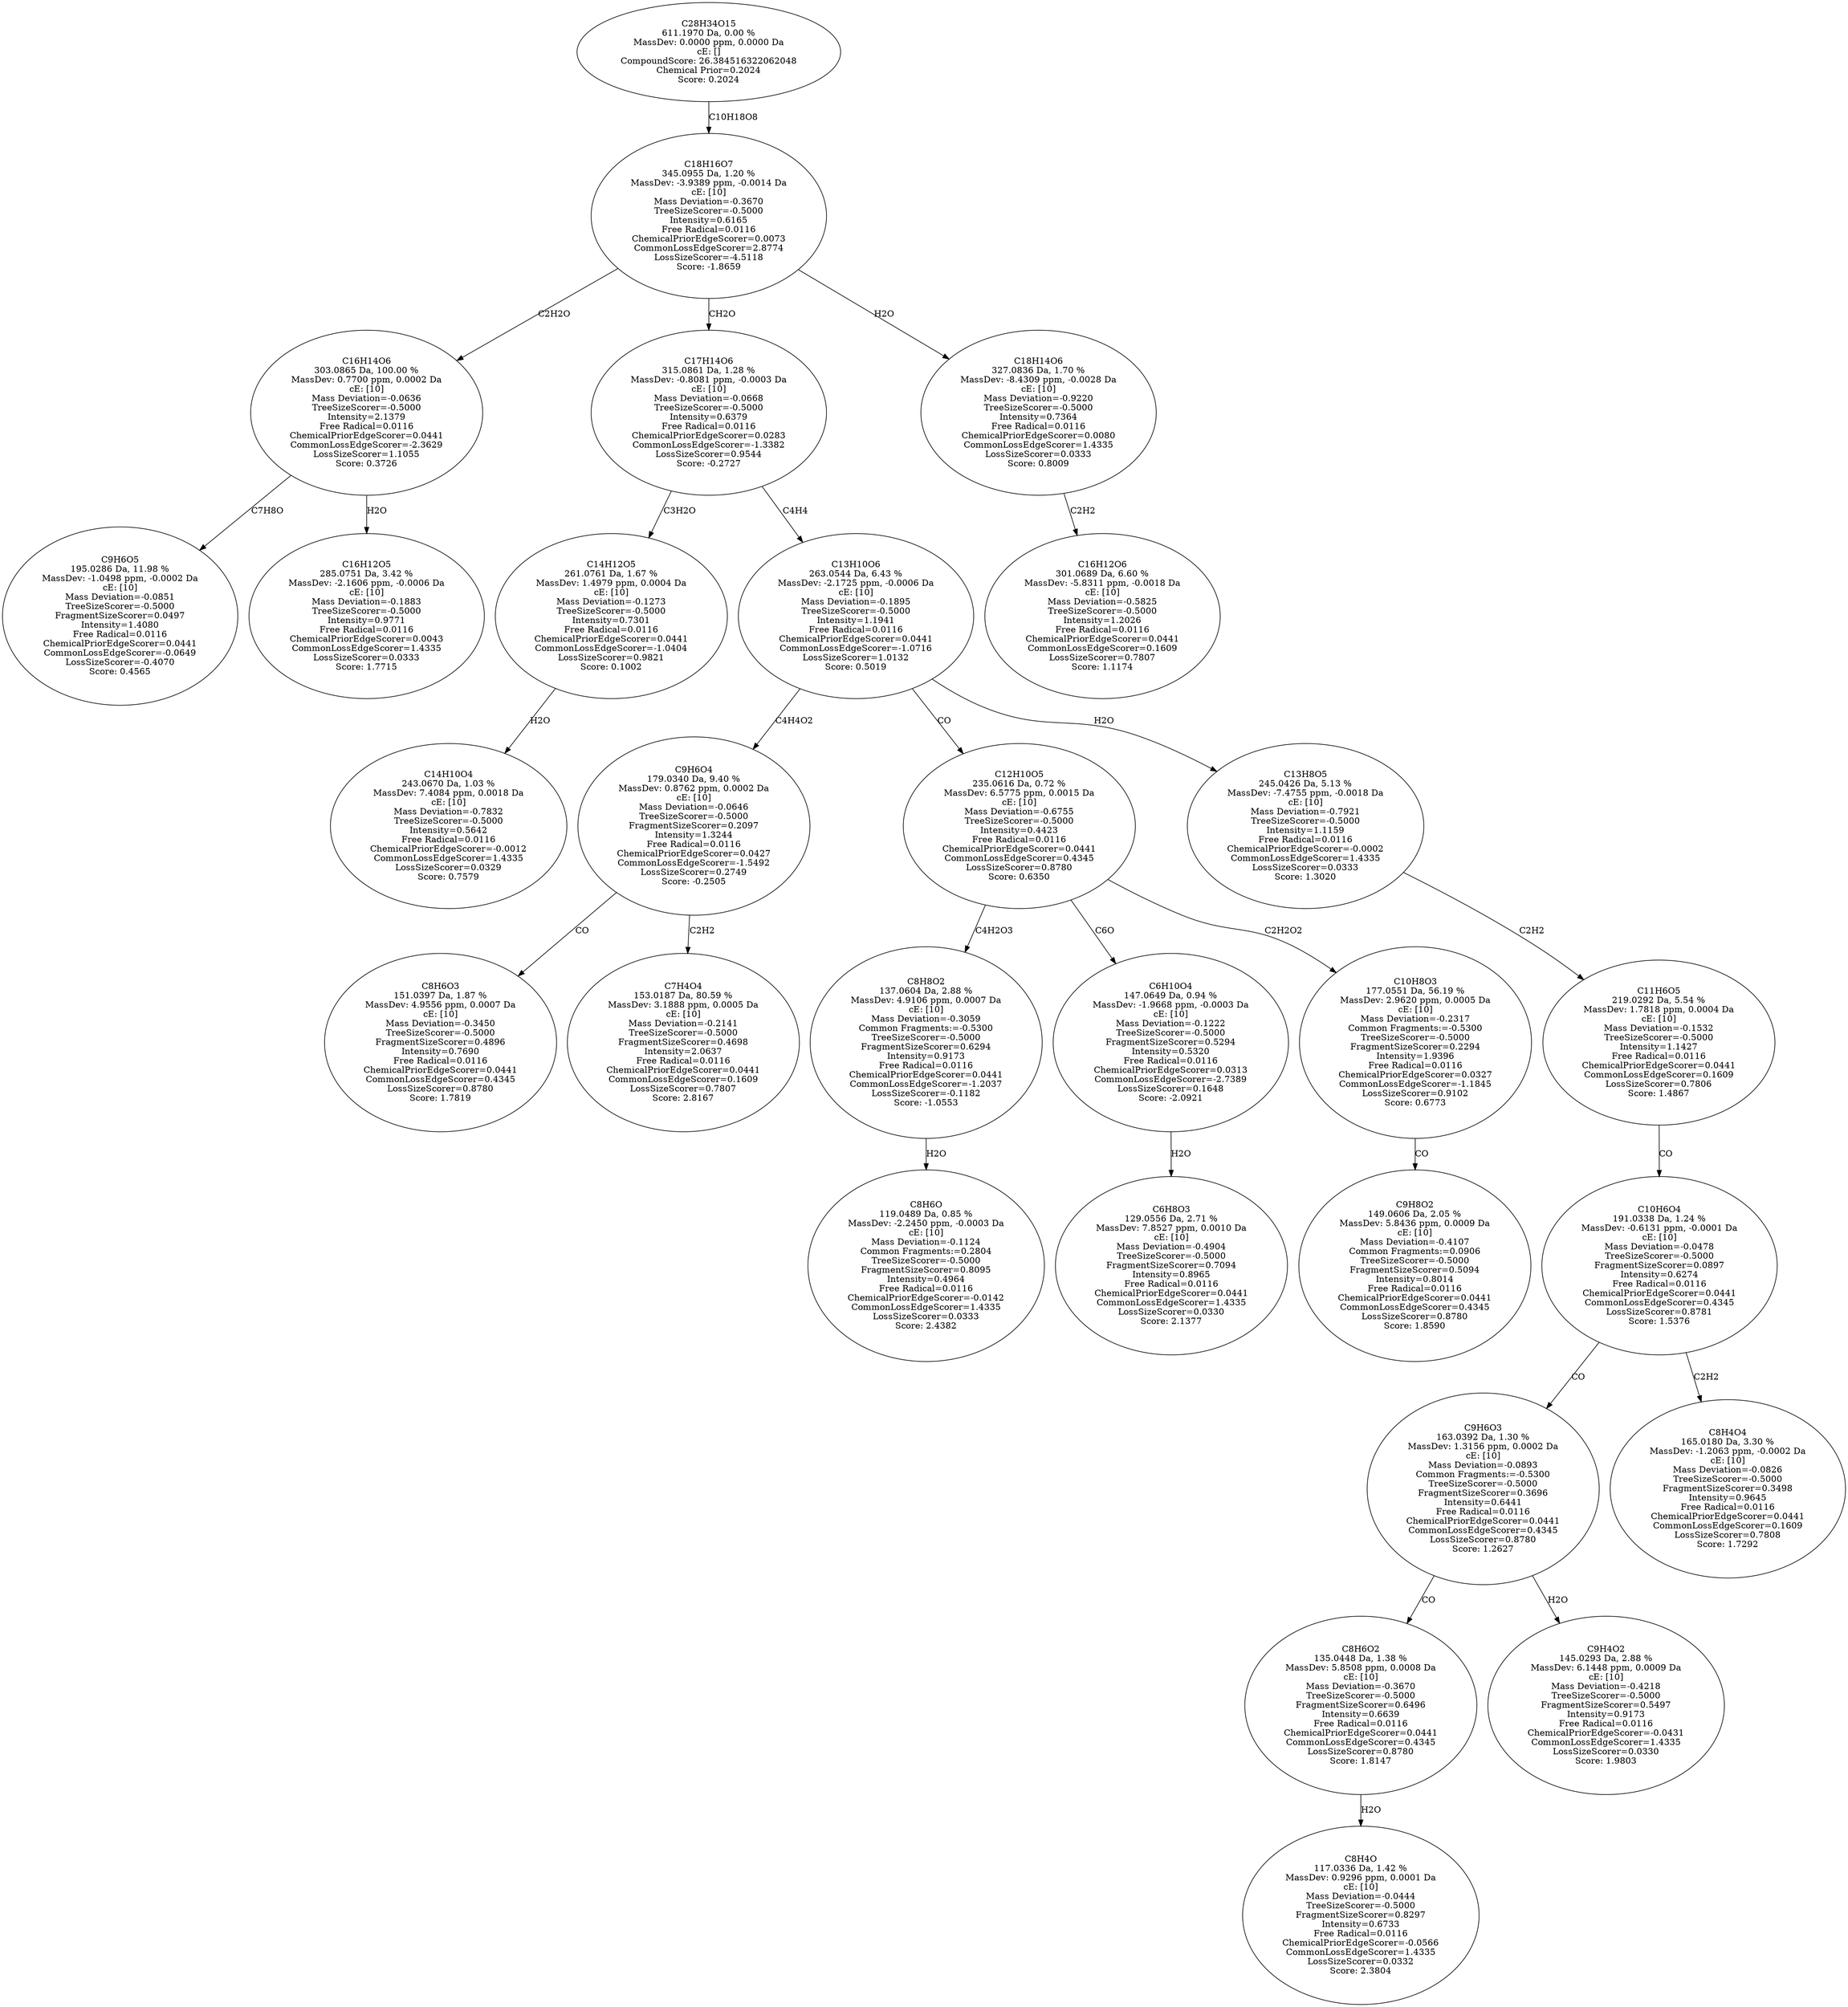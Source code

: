 strict digraph {
v1 [label="C9H6O5\n195.0286 Da, 11.98 %\nMassDev: -1.0498 ppm, -0.0002 Da\ncE: [10]\nMass Deviation=-0.0851\nTreeSizeScorer=-0.5000\nFragmentSizeScorer=0.0497\nIntensity=1.4080\nFree Radical=0.0116\nChemicalPriorEdgeScorer=0.0441\nCommonLossEdgeScorer=-0.0649\nLossSizeScorer=-0.4070\nScore: 0.4565"];
v2 [label="C16H12O5\n285.0751 Da, 3.42 %\nMassDev: -2.1606 ppm, -0.0006 Da\ncE: [10]\nMass Deviation=-0.1883\nTreeSizeScorer=-0.5000\nIntensity=0.9771\nFree Radical=0.0116\nChemicalPriorEdgeScorer=0.0043\nCommonLossEdgeScorer=1.4335\nLossSizeScorer=0.0333\nScore: 1.7715"];
v3 [label="C16H14O6\n303.0865 Da, 100.00 %\nMassDev: 0.7700 ppm, 0.0002 Da\ncE: [10]\nMass Deviation=-0.0636\nTreeSizeScorer=-0.5000\nIntensity=2.1379\nFree Radical=0.0116\nChemicalPriorEdgeScorer=0.0441\nCommonLossEdgeScorer=-2.3629\nLossSizeScorer=1.1055\nScore: 0.3726"];
v4 [label="C14H10O4\n243.0670 Da, 1.03 %\nMassDev: 7.4084 ppm, 0.0018 Da\ncE: [10]\nMass Deviation=-0.7832\nTreeSizeScorer=-0.5000\nIntensity=0.5642\nFree Radical=0.0116\nChemicalPriorEdgeScorer=-0.0012\nCommonLossEdgeScorer=1.4335\nLossSizeScorer=0.0329\nScore: 0.7579"];
v5 [label="C14H12O5\n261.0761 Da, 1.67 %\nMassDev: 1.4979 ppm, 0.0004 Da\ncE: [10]\nMass Deviation=-0.1273\nTreeSizeScorer=-0.5000\nIntensity=0.7301\nFree Radical=0.0116\nChemicalPriorEdgeScorer=0.0441\nCommonLossEdgeScorer=-1.0404\nLossSizeScorer=0.9821\nScore: 0.1002"];
v6 [label="C8H6O3\n151.0397 Da, 1.87 %\nMassDev: 4.9556 ppm, 0.0007 Da\ncE: [10]\nMass Deviation=-0.3450\nTreeSizeScorer=-0.5000\nFragmentSizeScorer=0.4896\nIntensity=0.7690\nFree Radical=0.0116\nChemicalPriorEdgeScorer=0.0441\nCommonLossEdgeScorer=0.4345\nLossSizeScorer=0.8780\nScore: 1.7819"];
v7 [label="C7H4O4\n153.0187 Da, 80.59 %\nMassDev: 3.1888 ppm, 0.0005 Da\ncE: [10]\nMass Deviation=-0.2141\nTreeSizeScorer=-0.5000\nFragmentSizeScorer=0.4698\nIntensity=2.0637\nFree Radical=0.0116\nChemicalPriorEdgeScorer=0.0441\nCommonLossEdgeScorer=0.1609\nLossSizeScorer=0.7807\nScore: 2.8167"];
v8 [label="C9H6O4\n179.0340 Da, 9.40 %\nMassDev: 0.8762 ppm, 0.0002 Da\ncE: [10]\nMass Deviation=-0.0646\nTreeSizeScorer=-0.5000\nFragmentSizeScorer=0.2097\nIntensity=1.3244\nFree Radical=0.0116\nChemicalPriorEdgeScorer=0.0427\nCommonLossEdgeScorer=-1.5492\nLossSizeScorer=0.2749\nScore: -0.2505"];
v9 [label="C8H6O\n119.0489 Da, 0.85 %\nMassDev: -2.2450 ppm, -0.0003 Da\ncE: [10]\nMass Deviation=-0.1124\nCommon Fragments:=0.2804\nTreeSizeScorer=-0.5000\nFragmentSizeScorer=0.8095\nIntensity=0.4964\nFree Radical=0.0116\nChemicalPriorEdgeScorer=-0.0142\nCommonLossEdgeScorer=1.4335\nLossSizeScorer=0.0333\nScore: 2.4382"];
v10 [label="C8H8O2\n137.0604 Da, 2.88 %\nMassDev: 4.9106 ppm, 0.0007 Da\ncE: [10]\nMass Deviation=-0.3059\nCommon Fragments:=-0.5300\nTreeSizeScorer=-0.5000\nFragmentSizeScorer=0.6294\nIntensity=0.9173\nFree Radical=0.0116\nChemicalPriorEdgeScorer=0.0441\nCommonLossEdgeScorer=-1.2037\nLossSizeScorer=-0.1182\nScore: -1.0553"];
v11 [label="C6H8O3\n129.0556 Da, 2.71 %\nMassDev: 7.8527 ppm, 0.0010 Da\ncE: [10]\nMass Deviation=-0.4904\nTreeSizeScorer=-0.5000\nFragmentSizeScorer=0.7094\nIntensity=0.8965\nFree Radical=0.0116\nChemicalPriorEdgeScorer=0.0441\nCommonLossEdgeScorer=1.4335\nLossSizeScorer=0.0330\nScore: 2.1377"];
v12 [label="C6H10O4\n147.0649 Da, 0.94 %\nMassDev: -1.9668 ppm, -0.0003 Da\ncE: [10]\nMass Deviation=-0.1222\nTreeSizeScorer=-0.5000\nFragmentSizeScorer=0.5294\nIntensity=0.5320\nFree Radical=0.0116\nChemicalPriorEdgeScorer=0.0313\nCommonLossEdgeScorer=-2.7389\nLossSizeScorer=0.1648\nScore: -2.0921"];
v13 [label="C9H8O2\n149.0606 Da, 2.05 %\nMassDev: 5.8436 ppm, 0.0009 Da\ncE: [10]\nMass Deviation=-0.4107\nCommon Fragments:=0.0906\nTreeSizeScorer=-0.5000\nFragmentSizeScorer=0.5094\nIntensity=0.8014\nFree Radical=0.0116\nChemicalPriorEdgeScorer=0.0441\nCommonLossEdgeScorer=0.4345\nLossSizeScorer=0.8780\nScore: 1.8590"];
v14 [label="C10H8O3\n177.0551 Da, 56.19 %\nMassDev: 2.9620 ppm, 0.0005 Da\ncE: [10]\nMass Deviation=-0.2317\nCommon Fragments:=-0.5300\nTreeSizeScorer=-0.5000\nFragmentSizeScorer=0.2294\nIntensity=1.9396\nFree Radical=0.0116\nChemicalPriorEdgeScorer=0.0327\nCommonLossEdgeScorer=-1.1845\nLossSizeScorer=0.9102\nScore: 0.6773"];
v15 [label="C12H10O5\n235.0616 Da, 0.72 %\nMassDev: 6.5775 ppm, 0.0015 Da\ncE: [10]\nMass Deviation=-0.6755\nTreeSizeScorer=-0.5000\nIntensity=0.4423\nFree Radical=0.0116\nChemicalPriorEdgeScorer=0.0441\nCommonLossEdgeScorer=0.4345\nLossSizeScorer=0.8780\nScore: 0.6350"];
v16 [label="C8H4O\n117.0336 Da, 1.42 %\nMassDev: 0.9296 ppm, 0.0001 Da\ncE: [10]\nMass Deviation=-0.0444\nTreeSizeScorer=-0.5000\nFragmentSizeScorer=0.8297\nIntensity=0.6733\nFree Radical=0.0116\nChemicalPriorEdgeScorer=-0.0566\nCommonLossEdgeScorer=1.4335\nLossSizeScorer=0.0332\nScore: 2.3804"];
v17 [label="C8H6O2\n135.0448 Da, 1.38 %\nMassDev: 5.8508 ppm, 0.0008 Da\ncE: [10]\nMass Deviation=-0.3670\nTreeSizeScorer=-0.5000\nFragmentSizeScorer=0.6496\nIntensity=0.6639\nFree Radical=0.0116\nChemicalPriorEdgeScorer=0.0441\nCommonLossEdgeScorer=0.4345\nLossSizeScorer=0.8780\nScore: 1.8147"];
v18 [label="C9H4O2\n145.0293 Da, 2.88 %\nMassDev: 6.1448 ppm, 0.0009 Da\ncE: [10]\nMass Deviation=-0.4218\nTreeSizeScorer=-0.5000\nFragmentSizeScorer=0.5497\nIntensity=0.9173\nFree Radical=0.0116\nChemicalPriorEdgeScorer=-0.0431\nCommonLossEdgeScorer=1.4335\nLossSizeScorer=0.0330\nScore: 1.9803"];
v19 [label="C9H6O3\n163.0392 Da, 1.30 %\nMassDev: 1.3156 ppm, 0.0002 Da\ncE: [10]\nMass Deviation=-0.0893\nCommon Fragments:=-0.5300\nTreeSizeScorer=-0.5000\nFragmentSizeScorer=0.3696\nIntensity=0.6441\nFree Radical=0.0116\nChemicalPriorEdgeScorer=0.0441\nCommonLossEdgeScorer=0.4345\nLossSizeScorer=0.8780\nScore: 1.2627"];
v20 [label="C8H4O4\n165.0180 Da, 3.30 %\nMassDev: -1.2063 ppm, -0.0002 Da\ncE: [10]\nMass Deviation=-0.0826\nTreeSizeScorer=-0.5000\nFragmentSizeScorer=0.3498\nIntensity=0.9645\nFree Radical=0.0116\nChemicalPriorEdgeScorer=0.0441\nCommonLossEdgeScorer=0.1609\nLossSizeScorer=0.7808\nScore: 1.7292"];
v21 [label="C10H6O4\n191.0338 Da, 1.24 %\nMassDev: -0.6131 ppm, -0.0001 Da\ncE: [10]\nMass Deviation=-0.0478\nTreeSizeScorer=-0.5000\nFragmentSizeScorer=0.0897\nIntensity=0.6274\nFree Radical=0.0116\nChemicalPriorEdgeScorer=0.0441\nCommonLossEdgeScorer=0.4345\nLossSizeScorer=0.8781\nScore: 1.5376"];
v22 [label="C11H6O5\n219.0292 Da, 5.54 %\nMassDev: 1.7818 ppm, 0.0004 Da\ncE: [10]\nMass Deviation=-0.1532\nTreeSizeScorer=-0.5000\nIntensity=1.1427\nFree Radical=0.0116\nChemicalPriorEdgeScorer=0.0441\nCommonLossEdgeScorer=0.1609\nLossSizeScorer=0.7806\nScore: 1.4867"];
v23 [label="C13H8O5\n245.0426 Da, 5.13 %\nMassDev: -7.4755 ppm, -0.0018 Da\ncE: [10]\nMass Deviation=-0.7921\nTreeSizeScorer=-0.5000\nIntensity=1.1159\nFree Radical=0.0116\nChemicalPriorEdgeScorer=-0.0002\nCommonLossEdgeScorer=1.4335\nLossSizeScorer=0.0333\nScore: 1.3020"];
v24 [label="C13H10O6\n263.0544 Da, 6.43 %\nMassDev: -2.1725 ppm, -0.0006 Da\ncE: [10]\nMass Deviation=-0.1895\nTreeSizeScorer=-0.5000\nIntensity=1.1941\nFree Radical=0.0116\nChemicalPriorEdgeScorer=0.0441\nCommonLossEdgeScorer=-1.0716\nLossSizeScorer=1.0132\nScore: 0.5019"];
v25 [label="C17H14O6\n315.0861 Da, 1.28 %\nMassDev: -0.8081 ppm, -0.0003 Da\ncE: [10]\nMass Deviation=-0.0668\nTreeSizeScorer=-0.5000\nIntensity=0.6379\nFree Radical=0.0116\nChemicalPriorEdgeScorer=0.0283\nCommonLossEdgeScorer=-1.3382\nLossSizeScorer=0.9544\nScore: -0.2727"];
v26 [label="C16H12O6\n301.0689 Da, 6.60 %\nMassDev: -5.8311 ppm, -0.0018 Da\ncE: [10]\nMass Deviation=-0.5825\nTreeSizeScorer=-0.5000\nIntensity=1.2026\nFree Radical=0.0116\nChemicalPriorEdgeScorer=0.0441\nCommonLossEdgeScorer=0.1609\nLossSizeScorer=0.7807\nScore: 1.1174"];
v27 [label="C18H14O6\n327.0836 Da, 1.70 %\nMassDev: -8.4309 ppm, -0.0028 Da\ncE: [10]\nMass Deviation=-0.9220\nTreeSizeScorer=-0.5000\nIntensity=0.7364\nFree Radical=0.0116\nChemicalPriorEdgeScorer=0.0080\nCommonLossEdgeScorer=1.4335\nLossSizeScorer=0.0333\nScore: 0.8009"];
v28 [label="C18H16O7\n345.0955 Da, 1.20 %\nMassDev: -3.9389 ppm, -0.0014 Da\ncE: [10]\nMass Deviation=-0.3670\nTreeSizeScorer=-0.5000\nIntensity=0.6165\nFree Radical=0.0116\nChemicalPriorEdgeScorer=0.0073\nCommonLossEdgeScorer=2.8774\nLossSizeScorer=-4.5118\nScore: -1.8659"];
v29 [label="C28H34O15\n611.1970 Da, 0.00 %\nMassDev: 0.0000 ppm, 0.0000 Da\ncE: []\nCompoundScore: 26.384516322062048\nChemical Prior=0.2024\nScore: 0.2024"];
v3 -> v1 [label="C7H8O"];
v3 -> v2 [label="H2O"];
v28 -> v3 [label="C2H2O"];
v5 -> v4 [label="H2O"];
v25 -> v5 [label="C3H2O"];
v8 -> v6 [label="CO"];
v8 -> v7 [label="C2H2"];
v24 -> v8 [label="C4H4O2"];
v10 -> v9 [label="H2O"];
v15 -> v10 [label="C4H2O3"];
v12 -> v11 [label="H2O"];
v15 -> v12 [label="C6O"];
v14 -> v13 [label="CO"];
v15 -> v14 [label="C2H2O2"];
v24 -> v15 [label="CO"];
v17 -> v16 [label="H2O"];
v19 -> v17 [label="CO"];
v19 -> v18 [label="H2O"];
v21 -> v19 [label="CO"];
v21 -> v20 [label="C2H2"];
v22 -> v21 [label="CO"];
v23 -> v22 [label="C2H2"];
v24 -> v23 [label="H2O"];
v25 -> v24 [label="C4H4"];
v28 -> v25 [label="CH2O"];
v27 -> v26 [label="C2H2"];
v28 -> v27 [label="H2O"];
v29 -> v28 [label="C10H18O8"];
}